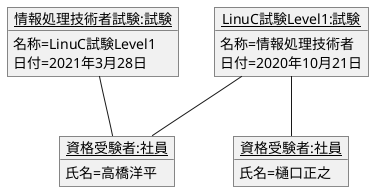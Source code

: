 @startuml 演習3-6
object "<u>LinuC試験Level1:試験</u>" as k2 {
名称=情報処理技術者
日付=2020年10月21日
}
object "<u>情報処理技術者試験:試験</u>" as k1 {
名称=LinuC試験Level1
日付=2021年3月28日
}
object "<u>資格受験者:社員</u>" as car1 {
氏名=高橋洋平
}
object "<u>資格受験者:社員</u>" as car2 {
氏名=樋口正之
}
k1 -- car1
k2 -- car1
k2 -- car2
@enduml